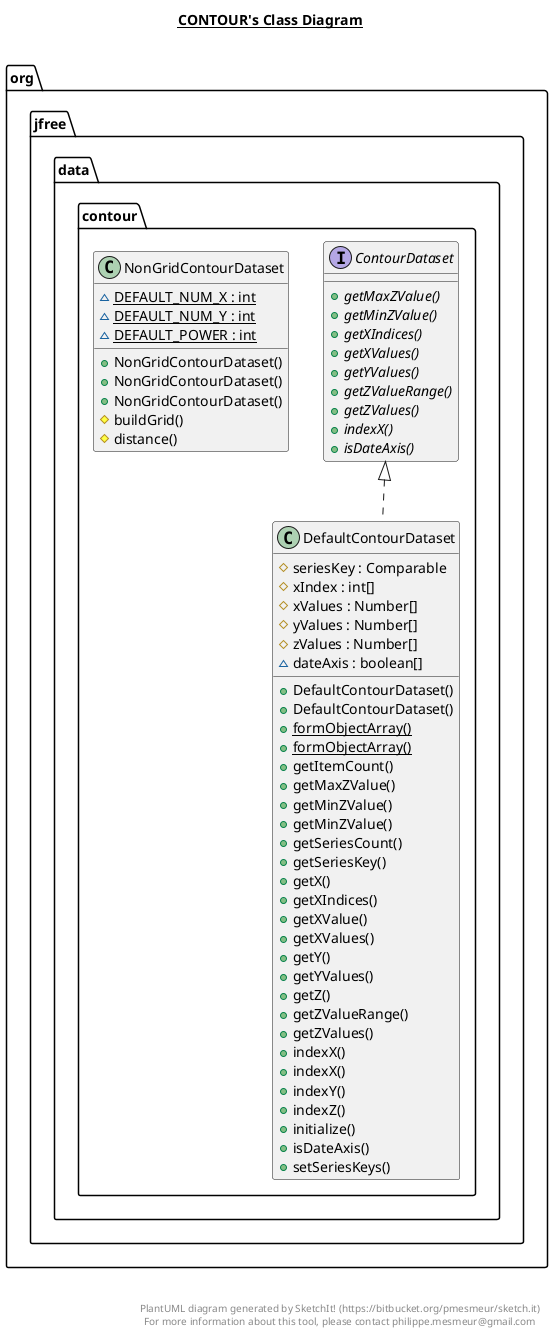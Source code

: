 @startuml

title __CONTOUR's Class Diagram__\n

  namespace org.jfree.data {
    namespace contour {
      interface org.jfree.data.contour.ContourDataset {
          {abstract} + getMaxZValue()
          {abstract} + getMinZValue()
          {abstract} + getXIndices()
          {abstract} + getXValues()
          {abstract} + getYValues()
          {abstract} + getZValueRange()
          {abstract} + getZValues()
          {abstract} + indexX()
          {abstract} + isDateAxis()
      }
    }
  }
  

  namespace org.jfree.data {
    namespace contour {
      class org.jfree.data.contour.DefaultContourDataset {
          # seriesKey : Comparable
          # xIndex : int[]
          # xValues : Number[]
          # yValues : Number[]
          # zValues : Number[]
          ~ dateAxis : boolean[]
          + DefaultContourDataset()
          + DefaultContourDataset()
          {static} + formObjectArray()
          {static} + formObjectArray()
          + getItemCount()
          + getMaxZValue()
          + getMinZValue()
          + getMinZValue()
          + getSeriesCount()
          + getSeriesKey()
          + getX()
          + getXIndices()
          + getXValue()
          + getXValues()
          + getY()
          + getYValues()
          + getZ()
          + getZValueRange()
          + getZValues()
          + indexX()
          + indexX()
          + indexY()
          + indexZ()
          + initialize()
          + isDateAxis()
          + setSeriesKeys()
      }
    }
  }
  

  namespace org.jfree.data {
    namespace contour {
      class org.jfree.data.contour.NonGridContourDataset {
          {static} ~ DEFAULT_NUM_X : int
          {static} ~ DEFAULT_NUM_Y : int
          {static} ~ DEFAULT_POWER : int
          + NonGridContourDataset()
          + NonGridContourDataset()
          + NonGridContourDataset()
          # buildGrid()
          # distance()
      }
    }
  }
  

  org.jfree.data.contour.DefaultContourDataset .up.|> ContourDataset


right footer


PlantUML diagram generated by SketchIt! (https://bitbucket.org/pmesmeur/sketch.it)
For more information about this tool, please contact philippe.mesmeur@gmail.com
endfooter

@enduml
